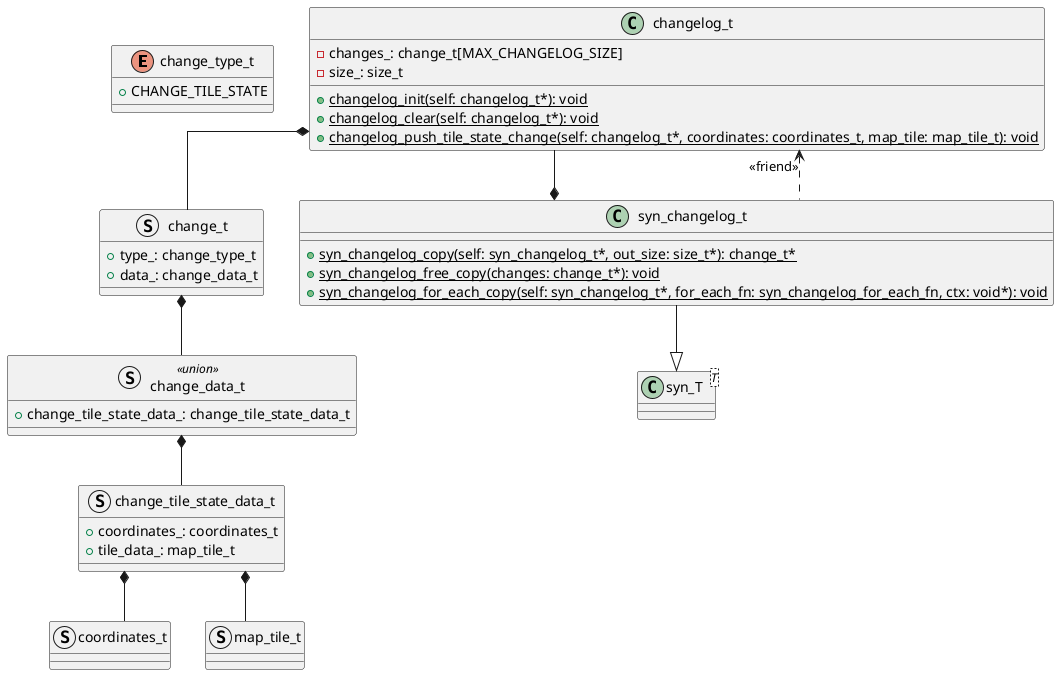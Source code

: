 @startuml

skinparam ranksep 50
skinparam linetype ortho

enum change_type_t {
+ CHANGE_TILE_STATE
}

struct coordinates_t
struct map_tile_t

struct change_tile_state_data_t {
+ coordinates_: coordinates_t
+ tile_data_: map_tile_t
}
change_tile_state_data_t *-- coordinates_t
change_tile_state_data_t *-- map_tile_t

struct change_data_t <<union>> {
+ change_tile_state_data_: change_tile_state_data_t
}
change_data_t *-- change_tile_state_data_t

struct change_t {
+ type_: change_type_t
+ data_: change_data_t
}
change_t *-- change_data_t

class changelog_t {
- changes_: change_t[MAX_CHANGELOG_SIZE]
- size_: size_t

{static} + changelog_init(self: changelog_t*): void
{static} + changelog_clear(self: changelog_t*): void
{static} + changelog_push_tile_state_change(self: changelog_t*, coordinates: coordinates_t, map_tile: map_tile_t): void
}
changelog_t *-- change_t

class syn_T<T>

class syn_changelog_t {
{static} + syn_changelog_copy(self: syn_changelog_t*, out_size: size_t*): change_t*
{static} + syn_changelog_free_copy(changes: change_t*): void
{static} + syn_changelog_for_each_copy(self: syn_changelog_t*, for_each_fn: syn_changelog_for_each_fn, ctx: void*): void
}
syn_changelog_t --|> syn_T
changelog_t --* syn_changelog_t
changelog_t <.. syn_changelog_t : <<friend>>

@enduml